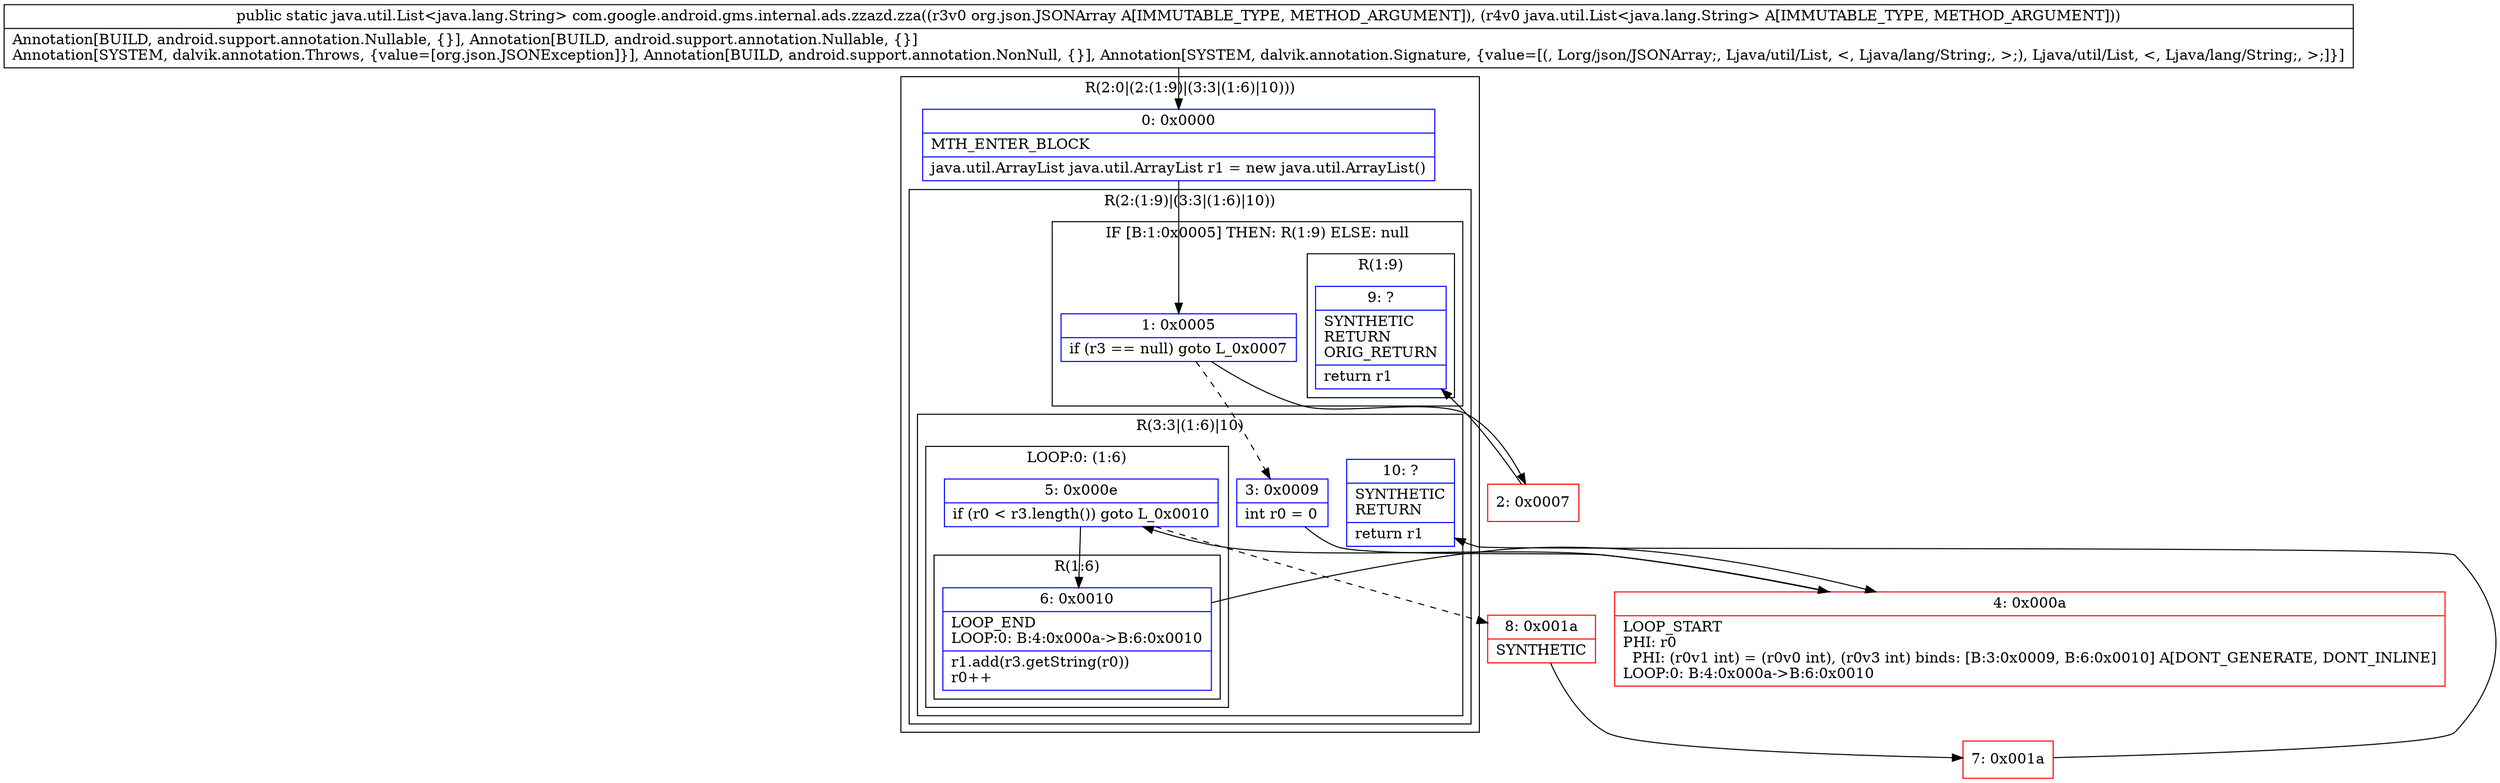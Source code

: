 digraph "CFG forcom.google.android.gms.internal.ads.zzazd.zza(Lorg\/json\/JSONArray;Ljava\/util\/List;)Ljava\/util\/List;" {
subgraph cluster_Region_737125308 {
label = "R(2:0|(2:(1:9)|(3:3|(1:6)|10)))";
node [shape=record,color=blue];
Node_0 [shape=record,label="{0\:\ 0x0000|MTH_ENTER_BLOCK\l|java.util.ArrayList java.util.ArrayList r1 = new java.util.ArrayList()\l}"];
subgraph cluster_Region_1123021060 {
label = "R(2:(1:9)|(3:3|(1:6)|10))";
node [shape=record,color=blue];
subgraph cluster_IfRegion_1100478841 {
label = "IF [B:1:0x0005] THEN: R(1:9) ELSE: null";
node [shape=record,color=blue];
Node_1 [shape=record,label="{1\:\ 0x0005|if (r3 == null) goto L_0x0007\l}"];
subgraph cluster_Region_382009545 {
label = "R(1:9)";
node [shape=record,color=blue];
Node_9 [shape=record,label="{9\:\ ?|SYNTHETIC\lRETURN\lORIG_RETURN\l|return r1\l}"];
}
}
subgraph cluster_Region_2010698647 {
label = "R(3:3|(1:6)|10)";
node [shape=record,color=blue];
Node_3 [shape=record,label="{3\:\ 0x0009|int r0 = 0\l}"];
subgraph cluster_LoopRegion_561806483 {
label = "LOOP:0: (1:6)";
node [shape=record,color=blue];
Node_5 [shape=record,label="{5\:\ 0x000e|if (r0 \< r3.length()) goto L_0x0010\l}"];
subgraph cluster_Region_1630064172 {
label = "R(1:6)";
node [shape=record,color=blue];
Node_6 [shape=record,label="{6\:\ 0x0010|LOOP_END\lLOOP:0: B:4:0x000a\-\>B:6:0x0010\l|r1.add(r3.getString(r0))\lr0++\l}"];
}
}
Node_10 [shape=record,label="{10\:\ ?|SYNTHETIC\lRETURN\l|return r1\l}"];
}
}
}
Node_2 [shape=record,color=red,label="{2\:\ 0x0007}"];
Node_4 [shape=record,color=red,label="{4\:\ 0x000a|LOOP_START\lPHI: r0 \l  PHI: (r0v1 int) = (r0v0 int), (r0v3 int) binds: [B:3:0x0009, B:6:0x0010] A[DONT_GENERATE, DONT_INLINE]\lLOOP:0: B:4:0x000a\-\>B:6:0x0010\l}"];
Node_7 [shape=record,color=red,label="{7\:\ 0x001a}"];
Node_8 [shape=record,color=red,label="{8\:\ 0x001a|SYNTHETIC\l}"];
MethodNode[shape=record,label="{public static java.util.List\<java.lang.String\> com.google.android.gms.internal.ads.zzazd.zza((r3v0 org.json.JSONArray A[IMMUTABLE_TYPE, METHOD_ARGUMENT]), (r4v0 java.util.List\<java.lang.String\> A[IMMUTABLE_TYPE, METHOD_ARGUMENT]))  | Annotation[BUILD, android.support.annotation.Nullable, \{\}], Annotation[BUILD, android.support.annotation.Nullable, \{\}]\lAnnotation[SYSTEM, dalvik.annotation.Throws, \{value=[org.json.JSONException]\}], Annotation[BUILD, android.support.annotation.NonNull, \{\}], Annotation[SYSTEM, dalvik.annotation.Signature, \{value=[(, Lorg\/json\/JSONArray;, Ljava\/util\/List, \<, Ljava\/lang\/String;, \>;), Ljava\/util\/List, \<, Ljava\/lang\/String;, \>;]\}]\l}"];
MethodNode -> Node_0;
Node_0 -> Node_1;
Node_1 -> Node_2;
Node_1 -> Node_3[style=dashed];
Node_3 -> Node_4;
Node_5 -> Node_6;
Node_5 -> Node_8[style=dashed];
Node_6 -> Node_4;
Node_2 -> Node_9;
Node_4 -> Node_5;
Node_7 -> Node_10;
Node_8 -> Node_7;
}

